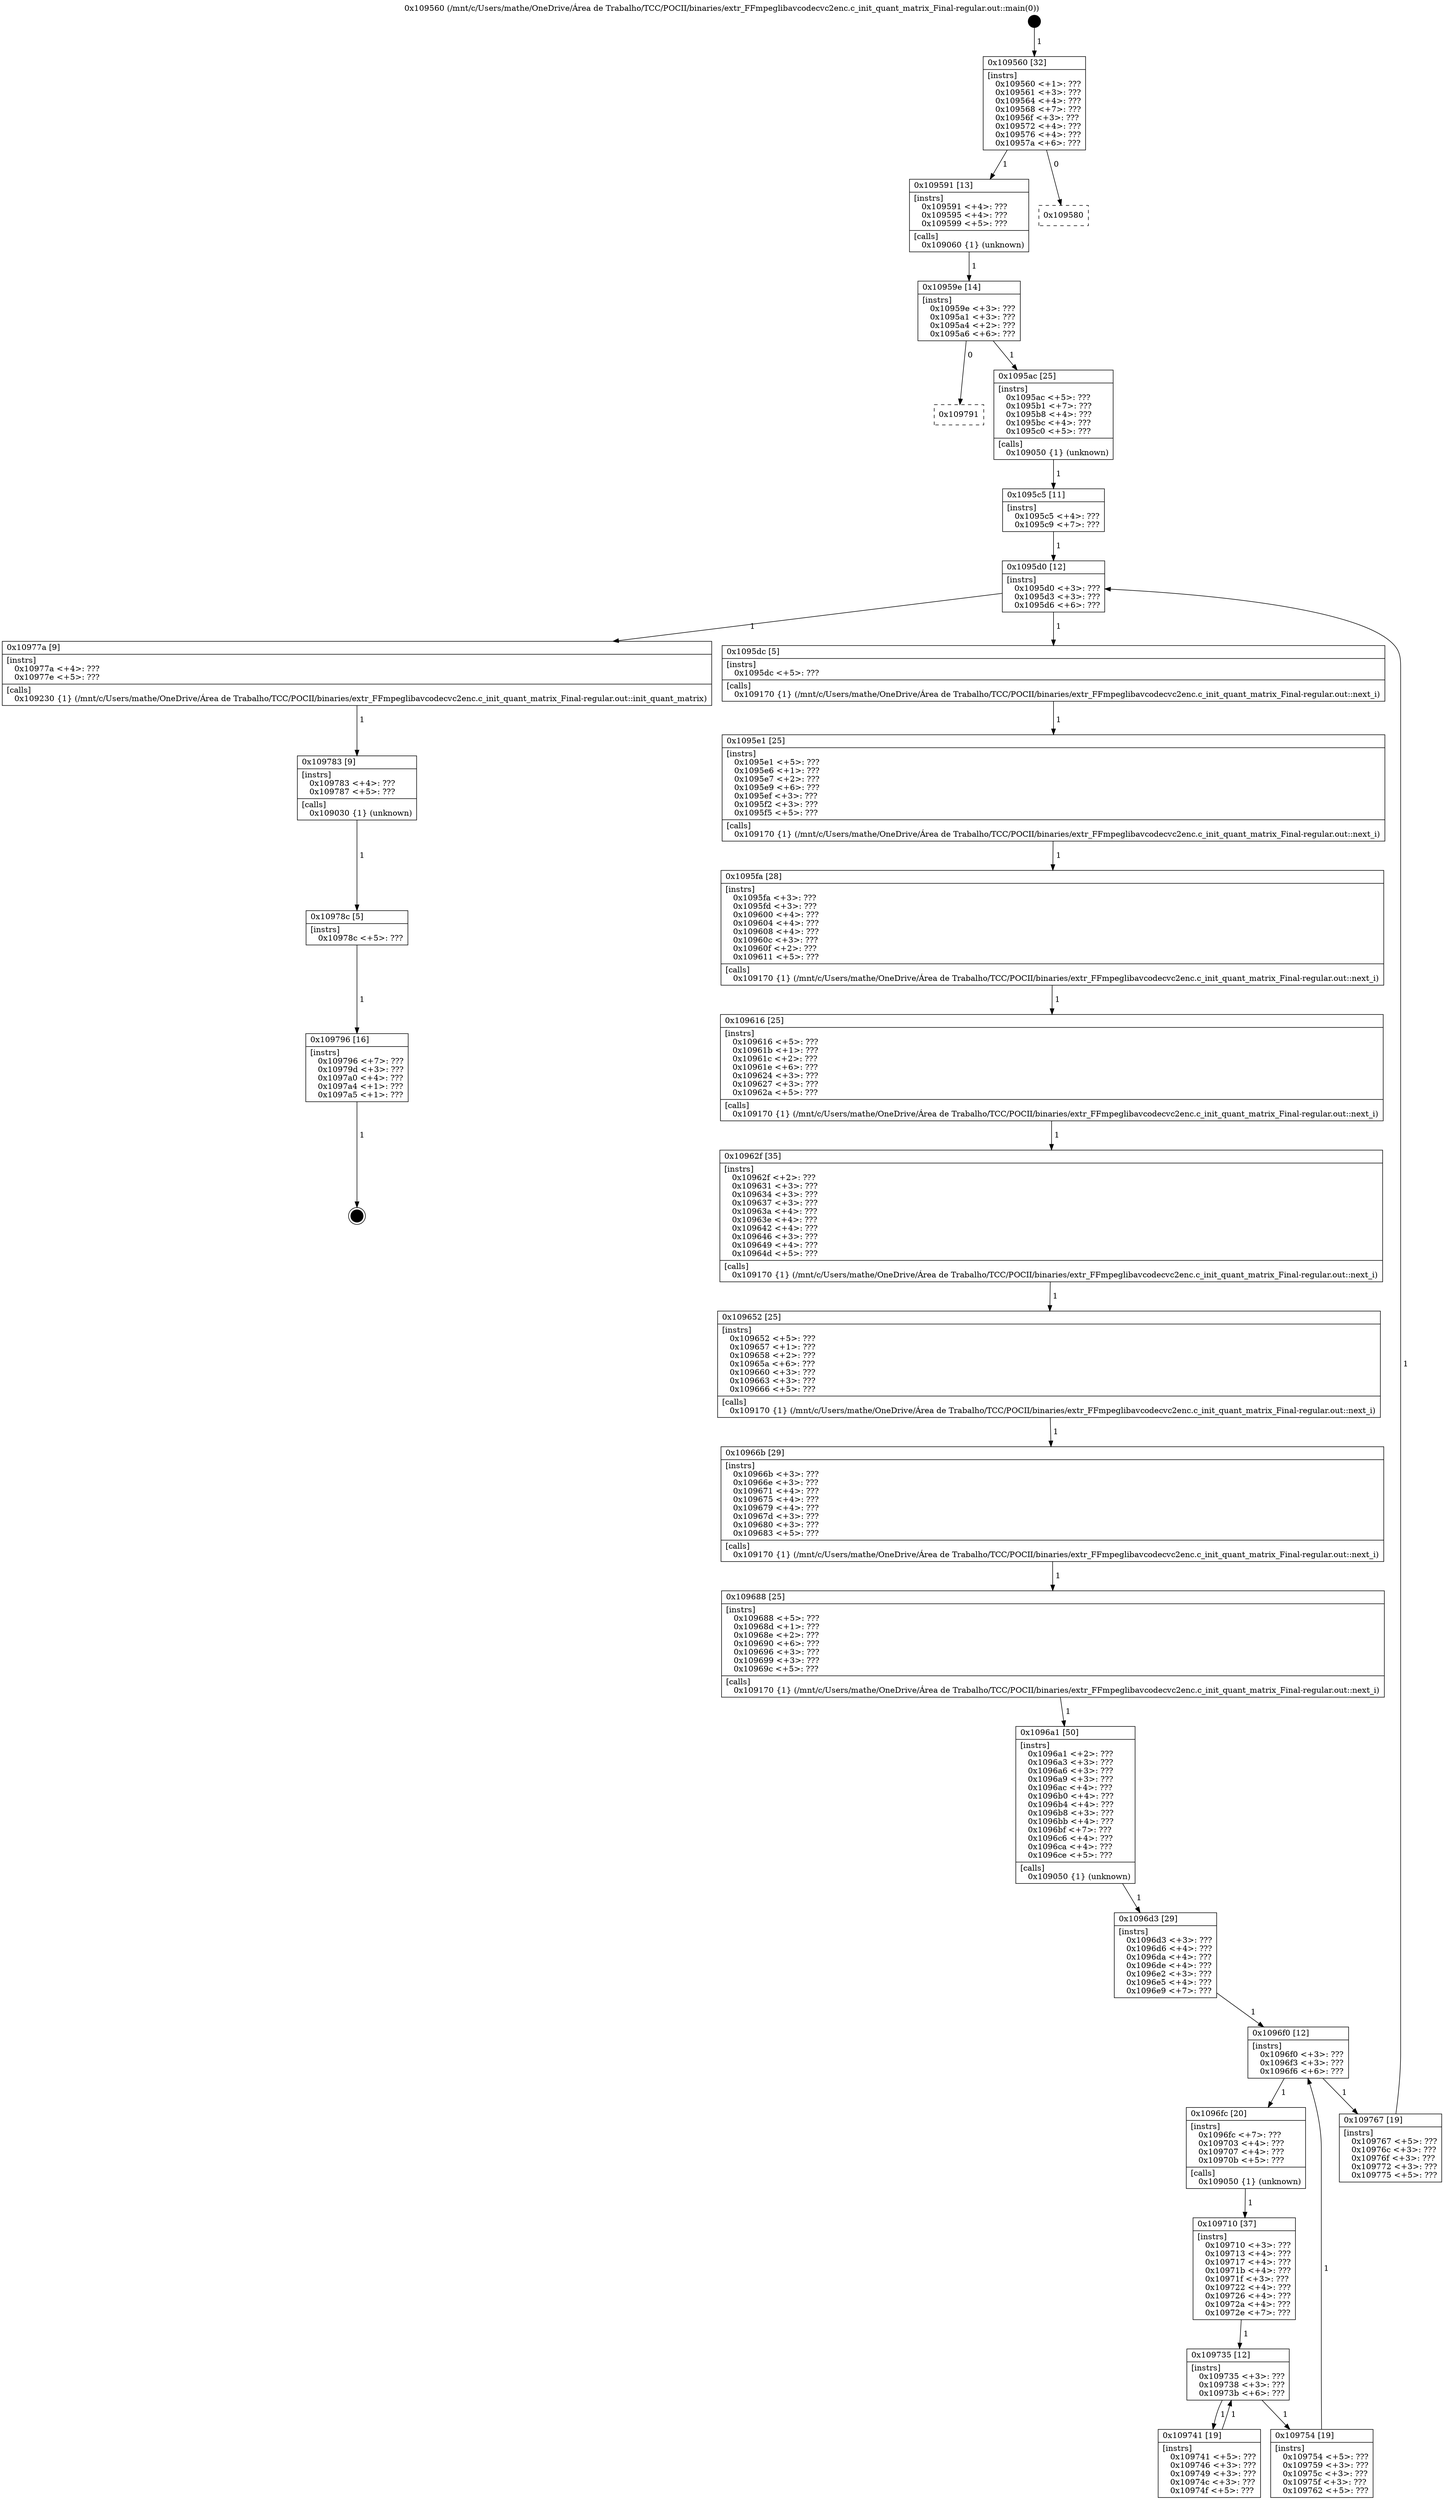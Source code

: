 digraph "0x109560" {
  label = "0x109560 (/mnt/c/Users/mathe/OneDrive/Área de Trabalho/TCC/POCII/binaries/extr_FFmpeglibavcodecvc2enc.c_init_quant_matrix_Final-regular.out::main(0))"
  labelloc = "t"
  node[shape=record]

  Entry [label="",width=0.3,height=0.3,shape=circle,fillcolor=black,style=filled]
  "0x109560" [label="{
     0x109560 [32]\l
     | [instrs]\l
     &nbsp;&nbsp;0x109560 \<+1\>: ???\l
     &nbsp;&nbsp;0x109561 \<+3\>: ???\l
     &nbsp;&nbsp;0x109564 \<+4\>: ???\l
     &nbsp;&nbsp;0x109568 \<+7\>: ???\l
     &nbsp;&nbsp;0x10956f \<+3\>: ???\l
     &nbsp;&nbsp;0x109572 \<+4\>: ???\l
     &nbsp;&nbsp;0x109576 \<+4\>: ???\l
     &nbsp;&nbsp;0x10957a \<+6\>: ???\l
  }"]
  "0x109591" [label="{
     0x109591 [13]\l
     | [instrs]\l
     &nbsp;&nbsp;0x109591 \<+4\>: ???\l
     &nbsp;&nbsp;0x109595 \<+4\>: ???\l
     &nbsp;&nbsp;0x109599 \<+5\>: ???\l
     | [calls]\l
     &nbsp;&nbsp;0x109060 \{1\} (unknown)\l
  }"]
  "0x109580" [label="{
     0x109580\l
  }", style=dashed]
  "0x10959e" [label="{
     0x10959e [14]\l
     | [instrs]\l
     &nbsp;&nbsp;0x10959e \<+3\>: ???\l
     &nbsp;&nbsp;0x1095a1 \<+3\>: ???\l
     &nbsp;&nbsp;0x1095a4 \<+2\>: ???\l
     &nbsp;&nbsp;0x1095a6 \<+6\>: ???\l
  }"]
  "0x109791" [label="{
     0x109791\l
  }", style=dashed]
  "0x1095ac" [label="{
     0x1095ac [25]\l
     | [instrs]\l
     &nbsp;&nbsp;0x1095ac \<+5\>: ???\l
     &nbsp;&nbsp;0x1095b1 \<+7\>: ???\l
     &nbsp;&nbsp;0x1095b8 \<+4\>: ???\l
     &nbsp;&nbsp;0x1095bc \<+4\>: ???\l
     &nbsp;&nbsp;0x1095c0 \<+5\>: ???\l
     | [calls]\l
     &nbsp;&nbsp;0x109050 \{1\} (unknown)\l
  }"]
  Exit [label="",width=0.3,height=0.3,shape=circle,fillcolor=black,style=filled,peripheries=2]
  "0x1095d0" [label="{
     0x1095d0 [12]\l
     | [instrs]\l
     &nbsp;&nbsp;0x1095d0 \<+3\>: ???\l
     &nbsp;&nbsp;0x1095d3 \<+3\>: ???\l
     &nbsp;&nbsp;0x1095d6 \<+6\>: ???\l
  }"]
  "0x10977a" [label="{
     0x10977a [9]\l
     | [instrs]\l
     &nbsp;&nbsp;0x10977a \<+4\>: ???\l
     &nbsp;&nbsp;0x10977e \<+5\>: ???\l
     | [calls]\l
     &nbsp;&nbsp;0x109230 \{1\} (/mnt/c/Users/mathe/OneDrive/Área de Trabalho/TCC/POCII/binaries/extr_FFmpeglibavcodecvc2enc.c_init_quant_matrix_Final-regular.out::init_quant_matrix)\l
  }"]
  "0x1095dc" [label="{
     0x1095dc [5]\l
     | [instrs]\l
     &nbsp;&nbsp;0x1095dc \<+5\>: ???\l
     | [calls]\l
     &nbsp;&nbsp;0x109170 \{1\} (/mnt/c/Users/mathe/OneDrive/Área de Trabalho/TCC/POCII/binaries/extr_FFmpeglibavcodecvc2enc.c_init_quant_matrix_Final-regular.out::next_i)\l
  }"]
  "0x1095e1" [label="{
     0x1095e1 [25]\l
     | [instrs]\l
     &nbsp;&nbsp;0x1095e1 \<+5\>: ???\l
     &nbsp;&nbsp;0x1095e6 \<+1\>: ???\l
     &nbsp;&nbsp;0x1095e7 \<+2\>: ???\l
     &nbsp;&nbsp;0x1095e9 \<+6\>: ???\l
     &nbsp;&nbsp;0x1095ef \<+3\>: ???\l
     &nbsp;&nbsp;0x1095f2 \<+3\>: ???\l
     &nbsp;&nbsp;0x1095f5 \<+5\>: ???\l
     | [calls]\l
     &nbsp;&nbsp;0x109170 \{1\} (/mnt/c/Users/mathe/OneDrive/Área de Trabalho/TCC/POCII/binaries/extr_FFmpeglibavcodecvc2enc.c_init_quant_matrix_Final-regular.out::next_i)\l
  }"]
  "0x1095fa" [label="{
     0x1095fa [28]\l
     | [instrs]\l
     &nbsp;&nbsp;0x1095fa \<+3\>: ???\l
     &nbsp;&nbsp;0x1095fd \<+3\>: ???\l
     &nbsp;&nbsp;0x109600 \<+4\>: ???\l
     &nbsp;&nbsp;0x109604 \<+4\>: ???\l
     &nbsp;&nbsp;0x109608 \<+4\>: ???\l
     &nbsp;&nbsp;0x10960c \<+3\>: ???\l
     &nbsp;&nbsp;0x10960f \<+2\>: ???\l
     &nbsp;&nbsp;0x109611 \<+5\>: ???\l
     | [calls]\l
     &nbsp;&nbsp;0x109170 \{1\} (/mnt/c/Users/mathe/OneDrive/Área de Trabalho/TCC/POCII/binaries/extr_FFmpeglibavcodecvc2enc.c_init_quant_matrix_Final-regular.out::next_i)\l
  }"]
  "0x109616" [label="{
     0x109616 [25]\l
     | [instrs]\l
     &nbsp;&nbsp;0x109616 \<+5\>: ???\l
     &nbsp;&nbsp;0x10961b \<+1\>: ???\l
     &nbsp;&nbsp;0x10961c \<+2\>: ???\l
     &nbsp;&nbsp;0x10961e \<+6\>: ???\l
     &nbsp;&nbsp;0x109624 \<+3\>: ???\l
     &nbsp;&nbsp;0x109627 \<+3\>: ???\l
     &nbsp;&nbsp;0x10962a \<+5\>: ???\l
     | [calls]\l
     &nbsp;&nbsp;0x109170 \{1\} (/mnt/c/Users/mathe/OneDrive/Área de Trabalho/TCC/POCII/binaries/extr_FFmpeglibavcodecvc2enc.c_init_quant_matrix_Final-regular.out::next_i)\l
  }"]
  "0x10962f" [label="{
     0x10962f [35]\l
     | [instrs]\l
     &nbsp;&nbsp;0x10962f \<+2\>: ???\l
     &nbsp;&nbsp;0x109631 \<+3\>: ???\l
     &nbsp;&nbsp;0x109634 \<+3\>: ???\l
     &nbsp;&nbsp;0x109637 \<+3\>: ???\l
     &nbsp;&nbsp;0x10963a \<+4\>: ???\l
     &nbsp;&nbsp;0x10963e \<+4\>: ???\l
     &nbsp;&nbsp;0x109642 \<+4\>: ???\l
     &nbsp;&nbsp;0x109646 \<+3\>: ???\l
     &nbsp;&nbsp;0x109649 \<+4\>: ???\l
     &nbsp;&nbsp;0x10964d \<+5\>: ???\l
     | [calls]\l
     &nbsp;&nbsp;0x109170 \{1\} (/mnt/c/Users/mathe/OneDrive/Área de Trabalho/TCC/POCII/binaries/extr_FFmpeglibavcodecvc2enc.c_init_quant_matrix_Final-regular.out::next_i)\l
  }"]
  "0x109652" [label="{
     0x109652 [25]\l
     | [instrs]\l
     &nbsp;&nbsp;0x109652 \<+5\>: ???\l
     &nbsp;&nbsp;0x109657 \<+1\>: ???\l
     &nbsp;&nbsp;0x109658 \<+2\>: ???\l
     &nbsp;&nbsp;0x10965a \<+6\>: ???\l
     &nbsp;&nbsp;0x109660 \<+3\>: ???\l
     &nbsp;&nbsp;0x109663 \<+3\>: ???\l
     &nbsp;&nbsp;0x109666 \<+5\>: ???\l
     | [calls]\l
     &nbsp;&nbsp;0x109170 \{1\} (/mnt/c/Users/mathe/OneDrive/Área de Trabalho/TCC/POCII/binaries/extr_FFmpeglibavcodecvc2enc.c_init_quant_matrix_Final-regular.out::next_i)\l
  }"]
  "0x10966b" [label="{
     0x10966b [29]\l
     | [instrs]\l
     &nbsp;&nbsp;0x10966b \<+3\>: ???\l
     &nbsp;&nbsp;0x10966e \<+3\>: ???\l
     &nbsp;&nbsp;0x109671 \<+4\>: ???\l
     &nbsp;&nbsp;0x109675 \<+4\>: ???\l
     &nbsp;&nbsp;0x109679 \<+4\>: ???\l
     &nbsp;&nbsp;0x10967d \<+3\>: ???\l
     &nbsp;&nbsp;0x109680 \<+3\>: ???\l
     &nbsp;&nbsp;0x109683 \<+5\>: ???\l
     | [calls]\l
     &nbsp;&nbsp;0x109170 \{1\} (/mnt/c/Users/mathe/OneDrive/Área de Trabalho/TCC/POCII/binaries/extr_FFmpeglibavcodecvc2enc.c_init_quant_matrix_Final-regular.out::next_i)\l
  }"]
  "0x109688" [label="{
     0x109688 [25]\l
     | [instrs]\l
     &nbsp;&nbsp;0x109688 \<+5\>: ???\l
     &nbsp;&nbsp;0x10968d \<+1\>: ???\l
     &nbsp;&nbsp;0x10968e \<+2\>: ???\l
     &nbsp;&nbsp;0x109690 \<+6\>: ???\l
     &nbsp;&nbsp;0x109696 \<+3\>: ???\l
     &nbsp;&nbsp;0x109699 \<+3\>: ???\l
     &nbsp;&nbsp;0x10969c \<+5\>: ???\l
     | [calls]\l
     &nbsp;&nbsp;0x109170 \{1\} (/mnt/c/Users/mathe/OneDrive/Área de Trabalho/TCC/POCII/binaries/extr_FFmpeglibavcodecvc2enc.c_init_quant_matrix_Final-regular.out::next_i)\l
  }"]
  "0x1096a1" [label="{
     0x1096a1 [50]\l
     | [instrs]\l
     &nbsp;&nbsp;0x1096a1 \<+2\>: ???\l
     &nbsp;&nbsp;0x1096a3 \<+3\>: ???\l
     &nbsp;&nbsp;0x1096a6 \<+3\>: ???\l
     &nbsp;&nbsp;0x1096a9 \<+3\>: ???\l
     &nbsp;&nbsp;0x1096ac \<+4\>: ???\l
     &nbsp;&nbsp;0x1096b0 \<+4\>: ???\l
     &nbsp;&nbsp;0x1096b4 \<+4\>: ???\l
     &nbsp;&nbsp;0x1096b8 \<+3\>: ???\l
     &nbsp;&nbsp;0x1096bb \<+4\>: ???\l
     &nbsp;&nbsp;0x1096bf \<+7\>: ???\l
     &nbsp;&nbsp;0x1096c6 \<+4\>: ???\l
     &nbsp;&nbsp;0x1096ca \<+4\>: ???\l
     &nbsp;&nbsp;0x1096ce \<+5\>: ???\l
     | [calls]\l
     &nbsp;&nbsp;0x109050 \{1\} (unknown)\l
  }"]
  "0x1096f0" [label="{
     0x1096f0 [12]\l
     | [instrs]\l
     &nbsp;&nbsp;0x1096f0 \<+3\>: ???\l
     &nbsp;&nbsp;0x1096f3 \<+3\>: ???\l
     &nbsp;&nbsp;0x1096f6 \<+6\>: ???\l
  }"]
  "0x109767" [label="{
     0x109767 [19]\l
     | [instrs]\l
     &nbsp;&nbsp;0x109767 \<+5\>: ???\l
     &nbsp;&nbsp;0x10976c \<+3\>: ???\l
     &nbsp;&nbsp;0x10976f \<+3\>: ???\l
     &nbsp;&nbsp;0x109772 \<+3\>: ???\l
     &nbsp;&nbsp;0x109775 \<+5\>: ???\l
  }"]
  "0x1096fc" [label="{
     0x1096fc [20]\l
     | [instrs]\l
     &nbsp;&nbsp;0x1096fc \<+7\>: ???\l
     &nbsp;&nbsp;0x109703 \<+4\>: ???\l
     &nbsp;&nbsp;0x109707 \<+4\>: ???\l
     &nbsp;&nbsp;0x10970b \<+5\>: ???\l
     | [calls]\l
     &nbsp;&nbsp;0x109050 \{1\} (unknown)\l
  }"]
  "0x109735" [label="{
     0x109735 [12]\l
     | [instrs]\l
     &nbsp;&nbsp;0x109735 \<+3\>: ???\l
     &nbsp;&nbsp;0x109738 \<+3\>: ???\l
     &nbsp;&nbsp;0x10973b \<+6\>: ???\l
  }"]
  "0x109754" [label="{
     0x109754 [19]\l
     | [instrs]\l
     &nbsp;&nbsp;0x109754 \<+5\>: ???\l
     &nbsp;&nbsp;0x109759 \<+3\>: ???\l
     &nbsp;&nbsp;0x10975c \<+3\>: ???\l
     &nbsp;&nbsp;0x10975f \<+3\>: ???\l
     &nbsp;&nbsp;0x109762 \<+5\>: ???\l
  }"]
  "0x109741" [label="{
     0x109741 [19]\l
     | [instrs]\l
     &nbsp;&nbsp;0x109741 \<+5\>: ???\l
     &nbsp;&nbsp;0x109746 \<+3\>: ???\l
     &nbsp;&nbsp;0x109749 \<+3\>: ???\l
     &nbsp;&nbsp;0x10974c \<+3\>: ???\l
     &nbsp;&nbsp;0x10974f \<+5\>: ???\l
  }"]
  "0x109796" [label="{
     0x109796 [16]\l
     | [instrs]\l
     &nbsp;&nbsp;0x109796 \<+7\>: ???\l
     &nbsp;&nbsp;0x10979d \<+3\>: ???\l
     &nbsp;&nbsp;0x1097a0 \<+4\>: ???\l
     &nbsp;&nbsp;0x1097a4 \<+1\>: ???\l
     &nbsp;&nbsp;0x1097a5 \<+1\>: ???\l
  }"]
  "0x109710" [label="{
     0x109710 [37]\l
     | [instrs]\l
     &nbsp;&nbsp;0x109710 \<+3\>: ???\l
     &nbsp;&nbsp;0x109713 \<+4\>: ???\l
     &nbsp;&nbsp;0x109717 \<+4\>: ???\l
     &nbsp;&nbsp;0x10971b \<+4\>: ???\l
     &nbsp;&nbsp;0x10971f \<+3\>: ???\l
     &nbsp;&nbsp;0x109722 \<+4\>: ???\l
     &nbsp;&nbsp;0x109726 \<+4\>: ???\l
     &nbsp;&nbsp;0x10972a \<+4\>: ???\l
     &nbsp;&nbsp;0x10972e \<+7\>: ???\l
  }"]
  "0x10978c" [label="{
     0x10978c [5]\l
     | [instrs]\l
     &nbsp;&nbsp;0x10978c \<+5\>: ???\l
  }"]
  "0x1096d3" [label="{
     0x1096d3 [29]\l
     | [instrs]\l
     &nbsp;&nbsp;0x1096d3 \<+3\>: ???\l
     &nbsp;&nbsp;0x1096d6 \<+4\>: ???\l
     &nbsp;&nbsp;0x1096da \<+4\>: ???\l
     &nbsp;&nbsp;0x1096de \<+4\>: ???\l
     &nbsp;&nbsp;0x1096e2 \<+3\>: ???\l
     &nbsp;&nbsp;0x1096e5 \<+4\>: ???\l
     &nbsp;&nbsp;0x1096e9 \<+7\>: ???\l
  }"]
  "0x109783" [label="{
     0x109783 [9]\l
     | [instrs]\l
     &nbsp;&nbsp;0x109783 \<+4\>: ???\l
     &nbsp;&nbsp;0x109787 \<+5\>: ???\l
     | [calls]\l
     &nbsp;&nbsp;0x109030 \{1\} (unknown)\l
  }"]
  "0x1095c5" [label="{
     0x1095c5 [11]\l
     | [instrs]\l
     &nbsp;&nbsp;0x1095c5 \<+4\>: ???\l
     &nbsp;&nbsp;0x1095c9 \<+7\>: ???\l
  }"]
  Entry -> "0x109560" [label=" 1"]
  "0x109560" -> "0x109591" [label=" 1"]
  "0x109560" -> "0x109580" [label=" 0"]
  "0x109591" -> "0x10959e" [label=" 1"]
  "0x10959e" -> "0x109791" [label=" 0"]
  "0x10959e" -> "0x1095ac" [label=" 1"]
  "0x109796" -> Exit [label=" 1"]
  "0x1095ac" -> "0x1095c5" [label=" 1"]
  "0x1095d0" -> "0x10977a" [label=" 1"]
  "0x1095d0" -> "0x1095dc" [label=" 1"]
  "0x1095dc" -> "0x1095e1" [label=" 1"]
  "0x1095e1" -> "0x1095fa" [label=" 1"]
  "0x1095fa" -> "0x109616" [label=" 1"]
  "0x109616" -> "0x10962f" [label=" 1"]
  "0x10962f" -> "0x109652" [label=" 1"]
  "0x109652" -> "0x10966b" [label=" 1"]
  "0x10966b" -> "0x109688" [label=" 1"]
  "0x109688" -> "0x1096a1" [label=" 1"]
  "0x1096a1" -> "0x1096d3" [label=" 1"]
  "0x1096f0" -> "0x109767" [label=" 1"]
  "0x1096f0" -> "0x1096fc" [label=" 1"]
  "0x1096fc" -> "0x109710" [label=" 1"]
  "0x109735" -> "0x109754" [label=" 1"]
  "0x109735" -> "0x109741" [label=" 1"]
  "0x10978c" -> "0x109796" [label=" 1"]
  "0x109710" -> "0x109735" [label=" 1"]
  "0x109741" -> "0x109735" [label=" 1"]
  "0x109783" -> "0x10978c" [label=" 1"]
  "0x1096d3" -> "0x1096f0" [label=" 1"]
  "0x109754" -> "0x1096f0" [label=" 1"]
  "0x10977a" -> "0x109783" [label=" 1"]
  "0x1095c5" -> "0x1095d0" [label=" 1"]
  "0x109767" -> "0x1095d0" [label=" 1"]
}

